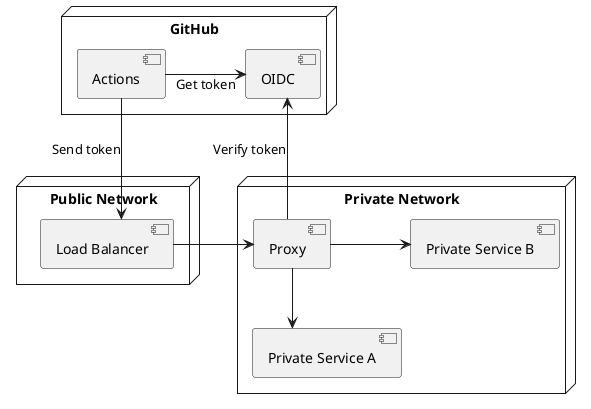@startuml deployment
skinparam monochrome true
skinparam Ranksep 60
skinparam Nodesep 80
skinparam linetype ortho
skinparam defaultTextAlignment center

node "GitHub" {
  [Actions] -> [OIDC] : Get token
}

node "Public Network" {
  [Actions] ---> [Load Balancer] : Send token
}

node "Private Network" {
  [Load Balancer] -> [Proxy]
  [Proxy] -up-> [OIDC]: Verify token
  [Proxy] --> [Private Service A]
  [Proxy] -> [Private Service B]
}
@enduml
